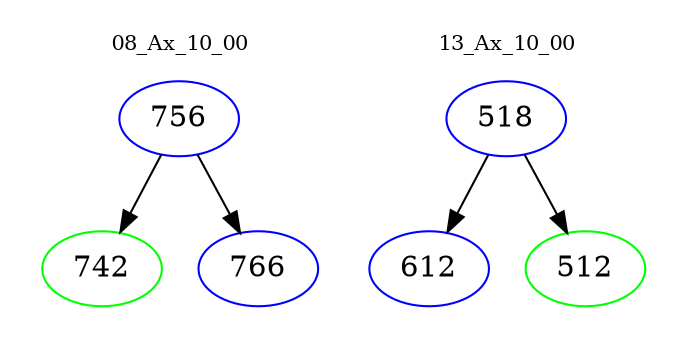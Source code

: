 digraph{
subgraph cluster_0 {
color = white
label = "08_Ax_10_00";
fontsize=10;
T0_756 [label="756", color="blue"]
T0_756 -> T0_742 [color="black"]
T0_742 [label="742", color="green"]
T0_756 -> T0_766 [color="black"]
T0_766 [label="766", color="blue"]
}
subgraph cluster_1 {
color = white
label = "13_Ax_10_00";
fontsize=10;
T1_518 [label="518", color="blue"]
T1_518 -> T1_612 [color="black"]
T1_612 [label="612", color="blue"]
T1_518 -> T1_512 [color="black"]
T1_512 [label="512", color="green"]
}
}
